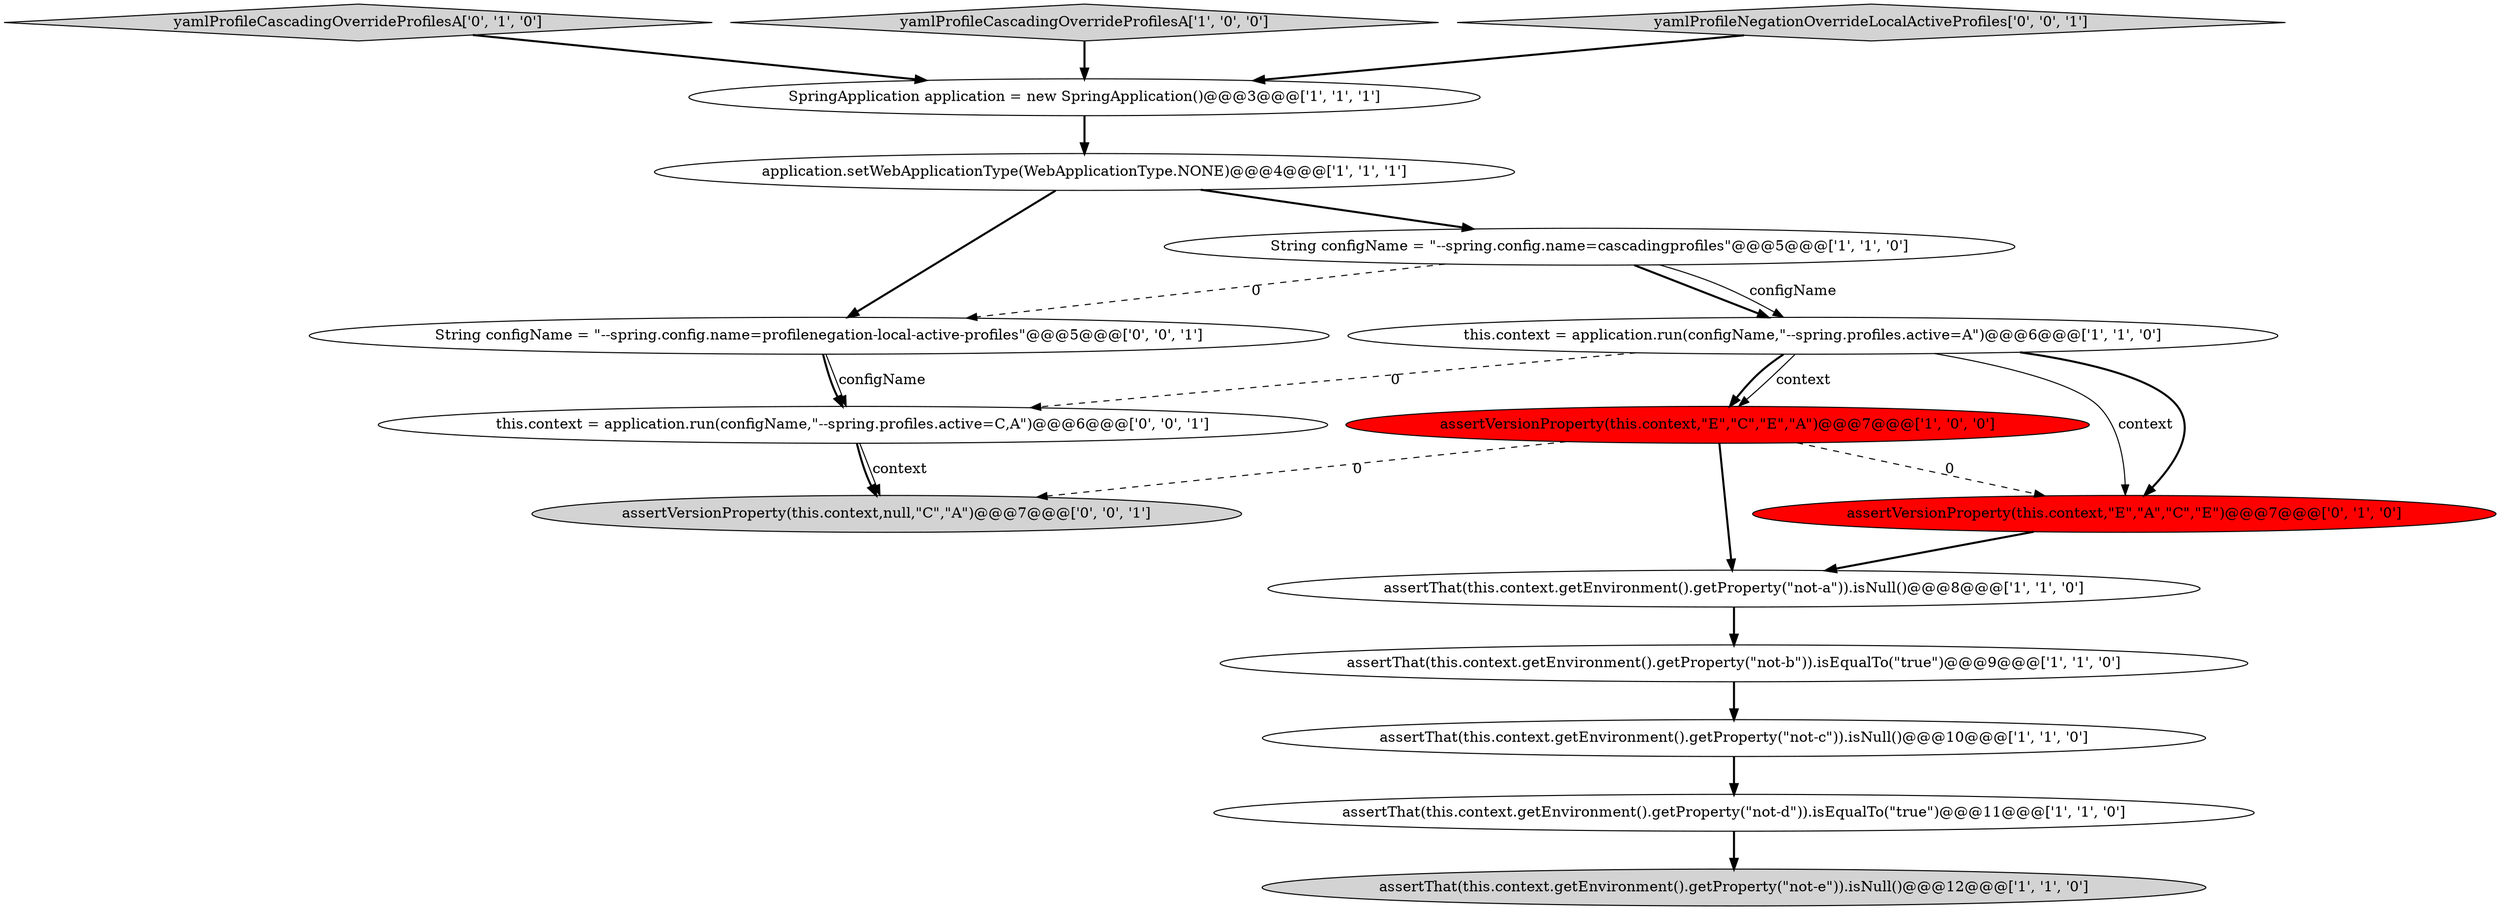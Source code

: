 digraph {
12 [style = filled, label = "yamlProfileCascadingOverrideProfilesA['0', '1', '0']", fillcolor = lightgray, shape = diamond image = "AAA0AAABBB2BBB"];
1 [style = filled, label = "assertThat(this.context.getEnvironment().getProperty(\"not-c\")).isNull()@@@10@@@['1', '1', '0']", fillcolor = white, shape = ellipse image = "AAA0AAABBB1BBB"];
14 [style = filled, label = "this.context = application.run(configName,\"--spring.profiles.active=C,A\")@@@6@@@['0', '0', '1']", fillcolor = white, shape = ellipse image = "AAA0AAABBB3BBB"];
6 [style = filled, label = "yamlProfileCascadingOverrideProfilesA['1', '0', '0']", fillcolor = lightgray, shape = diamond image = "AAA0AAABBB1BBB"];
4 [style = filled, label = "assertThat(this.context.getEnvironment().getProperty(\"not-a\")).isNull()@@@8@@@['1', '1', '0']", fillcolor = white, shape = ellipse image = "AAA0AAABBB1BBB"];
2 [style = filled, label = "SpringApplication application = new SpringApplication()@@@3@@@['1', '1', '1']", fillcolor = white, shape = ellipse image = "AAA0AAABBB1BBB"];
13 [style = filled, label = "yamlProfileNegationOverrideLocalActiveProfiles['0', '0', '1']", fillcolor = lightgray, shape = diamond image = "AAA0AAABBB3BBB"];
7 [style = filled, label = "application.setWebApplicationType(WebApplicationType.NONE)@@@4@@@['1', '1', '1']", fillcolor = white, shape = ellipse image = "AAA0AAABBB1BBB"];
5 [style = filled, label = "assertThat(this.context.getEnvironment().getProperty(\"not-b\")).isEqualTo(\"true\")@@@9@@@['1', '1', '0']", fillcolor = white, shape = ellipse image = "AAA0AAABBB1BBB"];
10 [style = filled, label = "assertVersionProperty(this.context,\"E\",\"C\",\"E\",\"A\")@@@7@@@['1', '0', '0']", fillcolor = red, shape = ellipse image = "AAA1AAABBB1BBB"];
11 [style = filled, label = "assertVersionProperty(this.context,\"E\",\"A\",\"C\",\"E\")@@@7@@@['0', '1', '0']", fillcolor = red, shape = ellipse image = "AAA1AAABBB2BBB"];
16 [style = filled, label = "assertVersionProperty(this.context,null,\"C\",\"A\")@@@7@@@['0', '0', '1']", fillcolor = lightgray, shape = ellipse image = "AAA0AAABBB3BBB"];
8 [style = filled, label = "this.context = application.run(configName,\"--spring.profiles.active=A\")@@@6@@@['1', '1', '0']", fillcolor = white, shape = ellipse image = "AAA0AAABBB1BBB"];
0 [style = filled, label = "assertThat(this.context.getEnvironment().getProperty(\"not-e\")).isNull()@@@12@@@['1', '1', '0']", fillcolor = lightgray, shape = ellipse image = "AAA0AAABBB1BBB"];
15 [style = filled, label = "String configName = \"--spring.config.name=profilenegation-local-active-profiles\"@@@5@@@['0', '0', '1']", fillcolor = white, shape = ellipse image = "AAA0AAABBB3BBB"];
3 [style = filled, label = "assertThat(this.context.getEnvironment().getProperty(\"not-d\")).isEqualTo(\"true\")@@@11@@@['1', '1', '0']", fillcolor = white, shape = ellipse image = "AAA0AAABBB1BBB"];
9 [style = filled, label = "String configName = \"--spring.config.name=cascadingprofiles\"@@@5@@@['1', '1', '0']", fillcolor = white, shape = ellipse image = "AAA0AAABBB1BBB"];
14->16 [style = bold, label=""];
8->10 [style = bold, label=""];
8->10 [style = solid, label="context"];
15->14 [style = bold, label=""];
8->11 [style = solid, label="context"];
11->4 [style = bold, label=""];
1->3 [style = bold, label=""];
8->14 [style = dashed, label="0"];
9->8 [style = bold, label=""];
14->16 [style = solid, label="context"];
3->0 [style = bold, label=""];
6->2 [style = bold, label=""];
10->11 [style = dashed, label="0"];
7->9 [style = bold, label=""];
5->1 [style = bold, label=""];
12->2 [style = bold, label=""];
15->14 [style = solid, label="configName"];
10->4 [style = bold, label=""];
7->15 [style = bold, label=""];
9->8 [style = solid, label="configName"];
10->16 [style = dashed, label="0"];
2->7 [style = bold, label=""];
8->11 [style = bold, label=""];
4->5 [style = bold, label=""];
9->15 [style = dashed, label="0"];
13->2 [style = bold, label=""];
}
